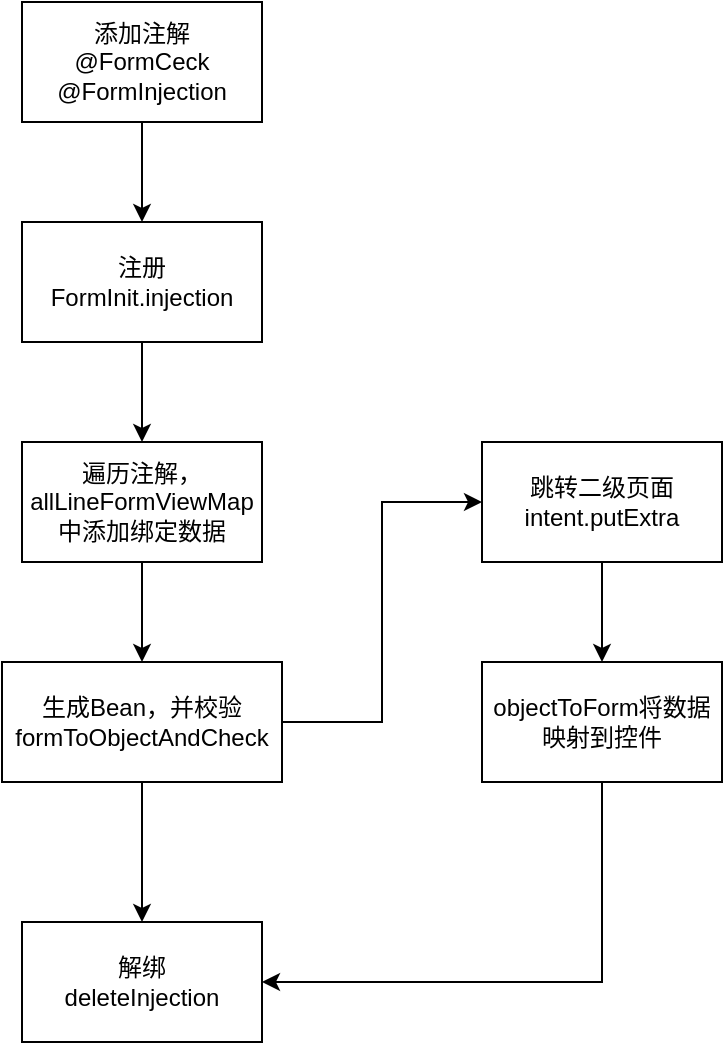 <mxfile version="14.6.6" type="github"><diagram id="uKkzOvj0ISu8emE0qy5a" name="Page-1"><mxGraphModel dx="1038" dy="643" grid="1" gridSize="10" guides="1" tooltips="1" connect="1" arrows="1" fold="1" page="1" pageScale="1" pageWidth="827" pageHeight="1169" math="0" shadow="0"><root><mxCell id="0"/><mxCell id="1" parent="0"/><mxCell id="h3OPzhCiTVyFdKjVH-Vd-8" value="" style="edgeStyle=orthogonalEdgeStyle;rounded=0;orthogonalLoop=1;jettySize=auto;html=1;" edge="1" parent="1" source="h3OPzhCiTVyFdKjVH-Vd-1" target="h3OPzhCiTVyFdKjVH-Vd-2"><mxGeometry relative="1" as="geometry"/></mxCell><mxCell id="h3OPzhCiTVyFdKjVH-Vd-1" value="添加注解&lt;br&gt;@FormCeck&lt;br&gt;@FormInjection" style="rounded=0;whiteSpace=wrap;html=1;" vertex="1" parent="1"><mxGeometry x="330" y="80" width="120" height="60" as="geometry"/></mxCell><mxCell id="h3OPzhCiTVyFdKjVH-Vd-9" value="" style="edgeStyle=orthogonalEdgeStyle;rounded=0;orthogonalLoop=1;jettySize=auto;html=1;" edge="1" parent="1" source="h3OPzhCiTVyFdKjVH-Vd-2" target="h3OPzhCiTVyFdKjVH-Vd-3"><mxGeometry relative="1" as="geometry"/></mxCell><mxCell id="h3OPzhCiTVyFdKjVH-Vd-2" value="注册&lt;br&gt;FormInit.injection" style="rounded=0;whiteSpace=wrap;html=1;" vertex="1" parent="1"><mxGeometry x="330" y="190" width="120" height="60" as="geometry"/></mxCell><mxCell id="h3OPzhCiTVyFdKjVH-Vd-10" value="" style="edgeStyle=orthogonalEdgeStyle;rounded=0;orthogonalLoop=1;jettySize=auto;html=1;" edge="1" parent="1" source="h3OPzhCiTVyFdKjVH-Vd-3" target="h3OPzhCiTVyFdKjVH-Vd-4"><mxGeometry relative="1" as="geometry"/></mxCell><mxCell id="h3OPzhCiTVyFdKjVH-Vd-3" value="遍历注解，allLineFormViewMap中添加绑定数据" style="rounded=0;whiteSpace=wrap;html=1;" vertex="1" parent="1"><mxGeometry x="330" y="300" width="120" height="60" as="geometry"/></mxCell><mxCell id="h3OPzhCiTVyFdKjVH-Vd-11" value="" style="edgeStyle=orthogonalEdgeStyle;rounded=0;orthogonalLoop=1;jettySize=auto;html=1;" edge="1" parent="1" source="h3OPzhCiTVyFdKjVH-Vd-4" target="h3OPzhCiTVyFdKjVH-Vd-5"><mxGeometry relative="1" as="geometry"/></mxCell><mxCell id="h3OPzhCiTVyFdKjVH-Vd-12" style="edgeStyle=orthogonalEdgeStyle;rounded=0;orthogonalLoop=1;jettySize=auto;html=1;exitX=1;exitY=0.5;exitDx=0;exitDy=0;entryX=0;entryY=0.5;entryDx=0;entryDy=0;" edge="1" parent="1" source="h3OPzhCiTVyFdKjVH-Vd-4" target="h3OPzhCiTVyFdKjVH-Vd-6"><mxGeometry relative="1" as="geometry"/></mxCell><mxCell id="h3OPzhCiTVyFdKjVH-Vd-4" value="生成Bean，并校验&lt;br&gt;formToObjectAndCheck" style="rounded=0;whiteSpace=wrap;html=1;" vertex="1" parent="1"><mxGeometry x="320" y="410" width="140" height="60" as="geometry"/></mxCell><mxCell id="h3OPzhCiTVyFdKjVH-Vd-5" value="解绑&lt;br&gt;deleteInjection" style="rounded=0;whiteSpace=wrap;html=1;" vertex="1" parent="1"><mxGeometry x="330" y="540" width="120" height="60" as="geometry"/></mxCell><mxCell id="h3OPzhCiTVyFdKjVH-Vd-13" style="edgeStyle=orthogonalEdgeStyle;rounded=0;orthogonalLoop=1;jettySize=auto;html=1;exitX=0.5;exitY=1;exitDx=0;exitDy=0;" edge="1" parent="1" source="h3OPzhCiTVyFdKjVH-Vd-6" target="h3OPzhCiTVyFdKjVH-Vd-7"><mxGeometry relative="1" as="geometry"/></mxCell><mxCell id="h3OPzhCiTVyFdKjVH-Vd-6" value="跳转二级页面&lt;br&gt;intent.putExtra" style="rounded=0;whiteSpace=wrap;html=1;" vertex="1" parent="1"><mxGeometry x="560" y="300" width="120" height="60" as="geometry"/></mxCell><mxCell id="h3OPzhCiTVyFdKjVH-Vd-14" style="edgeStyle=orthogonalEdgeStyle;rounded=0;orthogonalLoop=1;jettySize=auto;html=1;entryX=1;entryY=0.5;entryDx=0;entryDy=0;exitX=0.5;exitY=1;exitDx=0;exitDy=0;" edge="1" parent="1" source="h3OPzhCiTVyFdKjVH-Vd-7" target="h3OPzhCiTVyFdKjVH-Vd-5"><mxGeometry relative="1" as="geometry"/></mxCell><mxCell id="h3OPzhCiTVyFdKjVH-Vd-7" value="objectToForm将数据映射到控件" style="rounded=0;whiteSpace=wrap;html=1;" vertex="1" parent="1"><mxGeometry x="560" y="410" width="120" height="60" as="geometry"/></mxCell></root></mxGraphModel></diagram></mxfile>